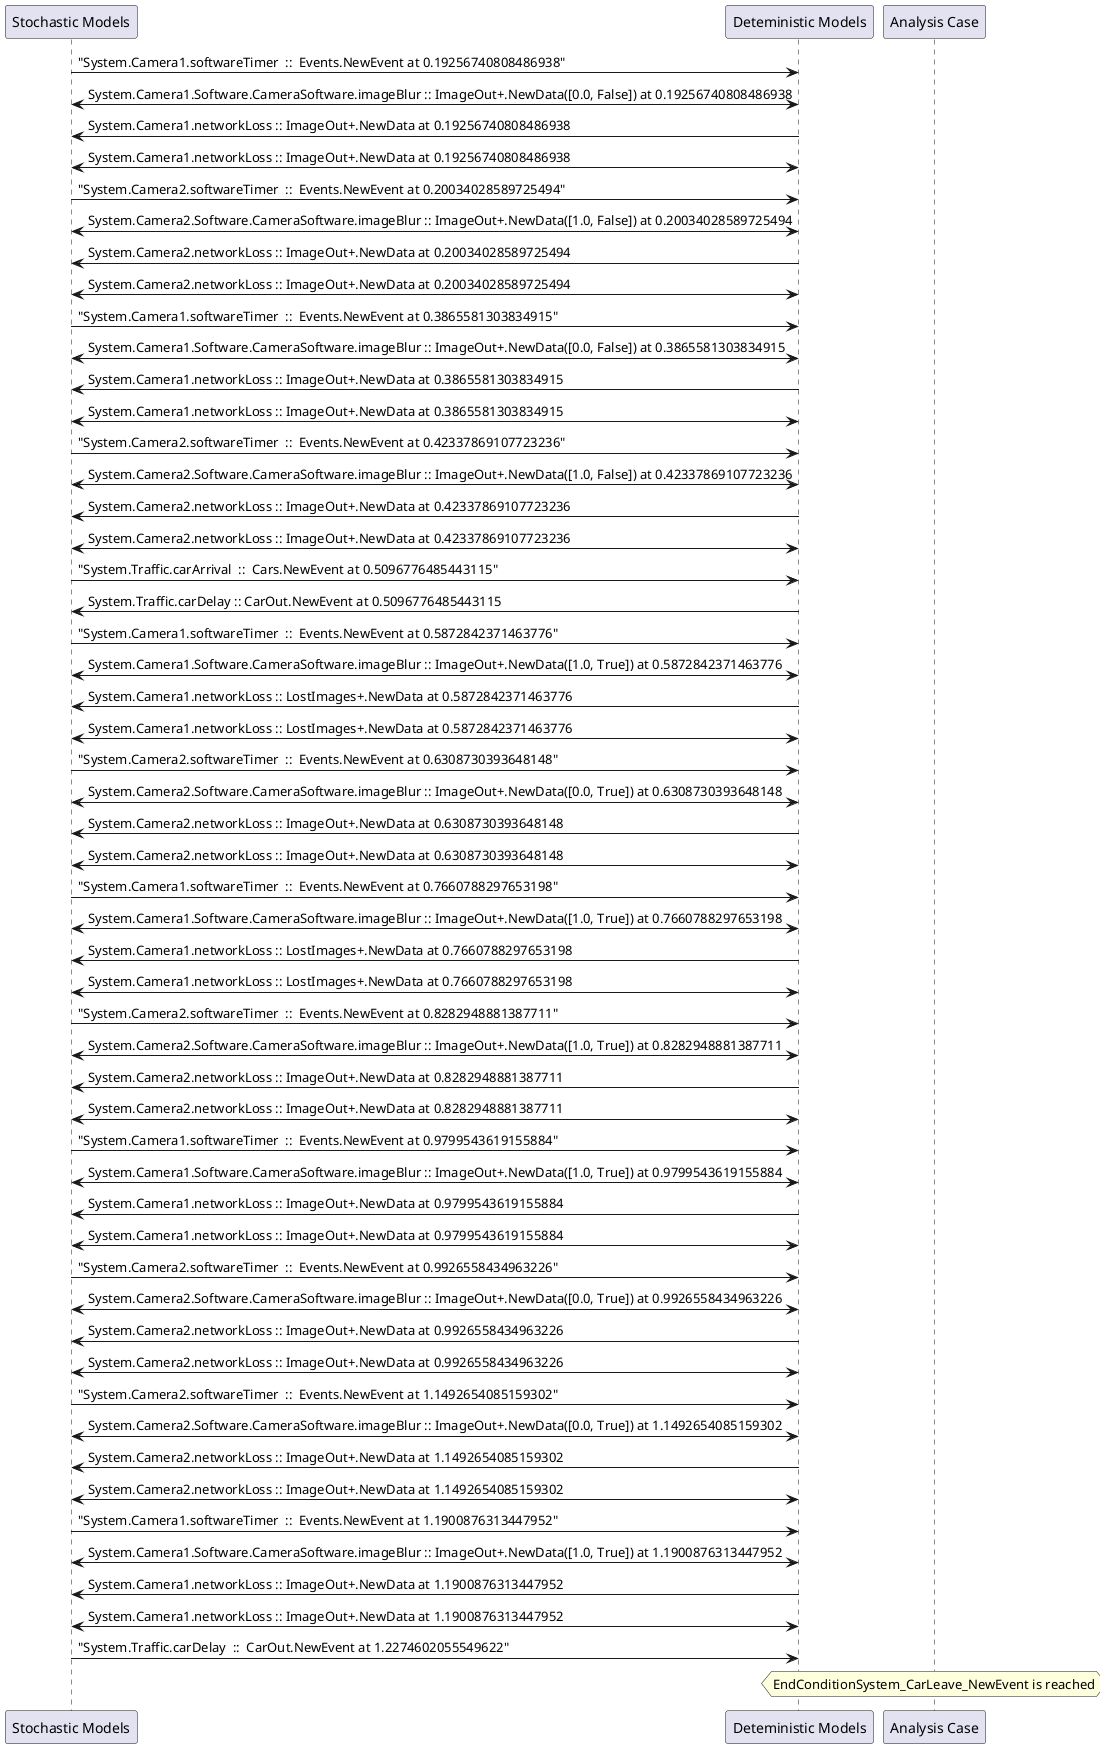 
	@startuml
	participant "Stochastic Models" as stochmodel
	participant "Deteministic Models" as detmodel
	participant "Analysis Case" as analysis
	{4958_stop} stochmodel -> detmodel : "System.Camera1.softwareTimer  ::  Events.NewEvent at 0.19256740808486938"
detmodel <-> stochmodel : System.Camera1.Software.CameraSoftware.imageBlur :: ImageOut+.NewData([0.0, False]) at 0.19256740808486938
detmodel -> stochmodel : System.Camera1.networkLoss :: ImageOut+.NewData at 0.19256740808486938
detmodel <-> stochmodel : System.Camera1.networkLoss :: ImageOut+.NewData at 0.19256740808486938
{4974_stop} stochmodel -> detmodel : "System.Camera2.softwareTimer  ::  Events.NewEvent at 0.20034028589725494"
detmodel <-> stochmodel : System.Camera2.Software.CameraSoftware.imageBlur :: ImageOut+.NewData([1.0, False]) at 0.20034028589725494
detmodel -> stochmodel : System.Camera2.networkLoss :: ImageOut+.NewData at 0.20034028589725494
detmodel <-> stochmodel : System.Camera2.networkLoss :: ImageOut+.NewData at 0.20034028589725494
{4959_stop} stochmodel -> detmodel : "System.Camera1.softwareTimer  ::  Events.NewEvent at 0.3865581303834915"
detmodel <-> stochmodel : System.Camera1.Software.CameraSoftware.imageBlur :: ImageOut+.NewData([0.0, False]) at 0.3865581303834915
detmodel -> stochmodel : System.Camera1.networkLoss :: ImageOut+.NewData at 0.3865581303834915
detmodel <-> stochmodel : System.Camera1.networkLoss :: ImageOut+.NewData at 0.3865581303834915
{4975_stop} stochmodel -> detmodel : "System.Camera2.softwareTimer  ::  Events.NewEvent at 0.42337869107723236"
detmodel <-> stochmodel : System.Camera2.Software.CameraSoftware.imageBlur :: ImageOut+.NewData([1.0, False]) at 0.42337869107723236
detmodel -> stochmodel : System.Camera2.networkLoss :: ImageOut+.NewData at 0.42337869107723236
detmodel <-> stochmodel : System.Camera2.networkLoss :: ImageOut+.NewData at 0.42337869107723236
{4990_stop} stochmodel -> detmodel : "System.Traffic.carArrival  ::  Cars.NewEvent at 0.5096776485443115"
{4995_start} detmodel -> stochmodel : System.Traffic.carDelay :: CarOut.NewEvent at 0.5096776485443115
{4960_stop} stochmodel -> detmodel : "System.Camera1.softwareTimer  ::  Events.NewEvent at 0.5872842371463776"
detmodel <-> stochmodel : System.Camera1.Software.CameraSoftware.imageBlur :: ImageOut+.NewData([1.0, True]) at 0.5872842371463776
detmodel -> stochmodel : System.Camera1.networkLoss :: LostImages+.NewData at 0.5872842371463776
detmodel <-> stochmodel : System.Camera1.networkLoss :: LostImages+.NewData at 0.5872842371463776
{4976_stop} stochmodel -> detmodel : "System.Camera2.softwareTimer  ::  Events.NewEvent at 0.6308730393648148"
detmodel <-> stochmodel : System.Camera2.Software.CameraSoftware.imageBlur :: ImageOut+.NewData([0.0, True]) at 0.6308730393648148
detmodel -> stochmodel : System.Camera2.networkLoss :: ImageOut+.NewData at 0.6308730393648148
detmodel <-> stochmodel : System.Camera2.networkLoss :: ImageOut+.NewData at 0.6308730393648148
{4961_stop} stochmodel -> detmodel : "System.Camera1.softwareTimer  ::  Events.NewEvent at 0.7660788297653198"
detmodel <-> stochmodel : System.Camera1.Software.CameraSoftware.imageBlur :: ImageOut+.NewData([1.0, True]) at 0.7660788297653198
detmodel -> stochmodel : System.Camera1.networkLoss :: LostImages+.NewData at 0.7660788297653198
detmodel <-> stochmodel : System.Camera1.networkLoss :: LostImages+.NewData at 0.7660788297653198
{4977_stop} stochmodel -> detmodel : "System.Camera2.softwareTimer  ::  Events.NewEvent at 0.8282948881387711"
detmodel <-> stochmodel : System.Camera2.Software.CameraSoftware.imageBlur :: ImageOut+.NewData([1.0, True]) at 0.8282948881387711
detmodel -> stochmodel : System.Camera2.networkLoss :: ImageOut+.NewData at 0.8282948881387711
detmodel <-> stochmodel : System.Camera2.networkLoss :: ImageOut+.NewData at 0.8282948881387711
{4962_stop} stochmodel -> detmodel : "System.Camera1.softwareTimer  ::  Events.NewEvent at 0.9799543619155884"
detmodel <-> stochmodel : System.Camera1.Software.CameraSoftware.imageBlur :: ImageOut+.NewData([1.0, True]) at 0.9799543619155884
detmodel -> stochmodel : System.Camera1.networkLoss :: ImageOut+.NewData at 0.9799543619155884
detmodel <-> stochmodel : System.Camera1.networkLoss :: ImageOut+.NewData at 0.9799543619155884
{4978_stop} stochmodel -> detmodel : "System.Camera2.softwareTimer  ::  Events.NewEvent at 0.9926558434963226"
detmodel <-> stochmodel : System.Camera2.Software.CameraSoftware.imageBlur :: ImageOut+.NewData([0.0, True]) at 0.9926558434963226
detmodel -> stochmodel : System.Camera2.networkLoss :: ImageOut+.NewData at 0.9926558434963226
detmodel <-> stochmodel : System.Camera2.networkLoss :: ImageOut+.NewData at 0.9926558434963226
{4979_stop} stochmodel -> detmodel : "System.Camera2.softwareTimer  ::  Events.NewEvent at 1.1492654085159302"
detmodel <-> stochmodel : System.Camera2.Software.CameraSoftware.imageBlur :: ImageOut+.NewData([0.0, True]) at 1.1492654085159302
detmodel -> stochmodel : System.Camera2.networkLoss :: ImageOut+.NewData at 1.1492654085159302
detmodel <-> stochmodel : System.Camera2.networkLoss :: ImageOut+.NewData at 1.1492654085159302
{4963_stop} stochmodel -> detmodel : "System.Camera1.softwareTimer  ::  Events.NewEvent at 1.1900876313447952"
detmodel <-> stochmodel : System.Camera1.Software.CameraSoftware.imageBlur :: ImageOut+.NewData([1.0, True]) at 1.1900876313447952
detmodel -> stochmodel : System.Camera1.networkLoss :: ImageOut+.NewData at 1.1900876313447952
detmodel <-> stochmodel : System.Camera1.networkLoss :: ImageOut+.NewData at 1.1900876313447952
{4995_stop} stochmodel -> detmodel : "System.Traffic.carDelay  ::  CarOut.NewEvent at 1.2274602055549622"
{4995_start} <-> {4995_stop} : delay
hnote over analysis 
EndConditionSystem_CarLeave_NewEvent is reached
endnote
@enduml